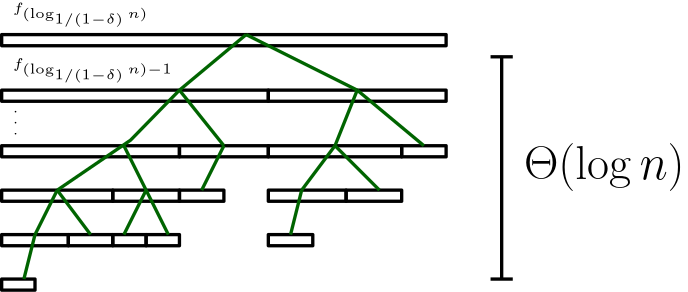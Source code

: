 <?xml version="1.0"?>
<!DOCTYPE ipe SYSTEM "ipe.dtd">
<ipe version="70212" creator="Ipe 7.2.12">
<info created="D:20200511154346" modified="D:20200604224149"/>
<ipestyle name="basic">
<symbol name="arrow/arc(spx)">
<path stroke="sym-stroke" fill="sym-stroke" pen="sym-pen">
0 0 m
-1 0.333 l
-1 -0.333 l
h
</path>
</symbol>
<symbol name="arrow/farc(spx)">
<path stroke="sym-stroke" fill="white" pen="sym-pen">
0 0 m
-1 0.333 l
-1 -0.333 l
h
</path>
</symbol>
<symbol name="arrow/ptarc(spx)">
<path stroke="sym-stroke" fill="sym-stroke" pen="sym-pen">
0 0 m
-1 0.333 l
-0.8 0 l
-1 -0.333 l
h
</path>
</symbol>
<symbol name="arrow/fptarc(spx)">
<path stroke="sym-stroke" fill="white" pen="sym-pen">
0 0 m
-1 0.333 l
-0.8 0 l
-1 -0.333 l
h
</path>
</symbol>
<symbol name="mark/circle(sx)" transformations="translations">
<path fill="sym-stroke">
0.6 0 0 0.6 0 0 e
0.4 0 0 0.4 0 0 e
</path>
</symbol>
<symbol name="mark/disk(sx)" transformations="translations">
<path fill="sym-stroke">
0.6 0 0 0.6 0 0 e
</path>
</symbol>
<symbol name="mark/fdisk(sfx)" transformations="translations">
<group>
<path fill="sym-fill">
0.5 0 0 0.5 0 0 e
</path>
<path fill="sym-stroke" fillrule="eofill">
0.6 0 0 0.6 0 0 e
0.4 0 0 0.4 0 0 e
</path>
</group>
</symbol>
<symbol name="mark/box(sx)" transformations="translations">
<path fill="sym-stroke" fillrule="eofill">
-0.6 -0.6 m
0.6 -0.6 l
0.6 0.6 l
-0.6 0.6 l
h
-0.4 -0.4 m
0.4 -0.4 l
0.4 0.4 l
-0.4 0.4 l
h
</path>
</symbol>
<symbol name="mark/square(sx)" transformations="translations">
<path fill="sym-stroke">
-0.6 -0.6 m
0.6 -0.6 l
0.6 0.6 l
-0.6 0.6 l
h
</path>
</symbol>
<symbol name="mark/fsquare(sfx)" transformations="translations">
<group>
<path fill="sym-fill">
-0.5 -0.5 m
0.5 -0.5 l
0.5 0.5 l
-0.5 0.5 l
h
</path>
<path fill="sym-stroke" fillrule="eofill">
-0.6 -0.6 m
0.6 -0.6 l
0.6 0.6 l
-0.6 0.6 l
h
-0.4 -0.4 m
0.4 -0.4 l
0.4 0.4 l
-0.4 0.4 l
h
</path>
</group>
</symbol>
<symbol name="mark/cross(sx)" transformations="translations">
<group>
<path fill="sym-stroke">
-0.43 -0.57 m
0.57 0.43 l
0.43 0.57 l
-0.57 -0.43 l
h
</path>
<path fill="sym-stroke">
-0.43 0.57 m
0.57 -0.43 l
0.43 -0.57 l
-0.57 0.43 l
h
</path>
</group>
</symbol>
<symbol name="arrow/fnormal(spx)">
<path stroke="sym-stroke" fill="white" pen="sym-pen">
0 0 m
-1 0.333 l
-1 -0.333 l
h
</path>
</symbol>
<symbol name="arrow/pointed(spx)">
<path stroke="sym-stroke" fill="sym-stroke" pen="sym-pen">
0 0 m
-1 0.333 l
-0.8 0 l
-1 -0.333 l
h
</path>
</symbol>
<symbol name="arrow/fpointed(spx)">
<path stroke="sym-stroke" fill="white" pen="sym-pen">
0 0 m
-1 0.333 l
-0.8 0 l
-1 -0.333 l
h
</path>
</symbol>
<symbol name="arrow/linear(spx)">
<path stroke="sym-stroke" pen="sym-pen">
-1 0.333 m
0 0 l
-1 -0.333 l
</path>
</symbol>
<symbol name="arrow/fdouble(spx)">
<path stroke="sym-stroke" fill="white" pen="sym-pen">
0 0 m
-1 0.333 l
-1 -0.333 l
h
-1 0 m
-2 0.333 l
-2 -0.333 l
h
</path>
</symbol>
<symbol name="arrow/double(spx)">
<path stroke="sym-stroke" fill="sym-stroke" pen="sym-pen">
0 0 m
-1 0.333 l
-1 -0.333 l
h
-1 0 m
-2 0.333 l
-2 -0.333 l
h
</path>
</symbol>
<pen name="heavier" value="0.8"/>
<pen name="fat" value="1.2"/>
<pen name="ultrafat" value="2"/>
<symbolsize name="large" value="5"/>
<symbolsize name="small" value="2"/>
<symbolsize name="tiny" value="1.1"/>
<arrowsize name="large" value="10"/>
<arrowsize name="small" value="5"/>
<arrowsize name="tiny" value="3"/>
<color name="red" value="1 0 0"/>
<color name="green" value="0 1 0"/>
<color name="blue" value="0 0 1"/>
<color name="yellow" value="1 1 0"/>
<color name="orange" value="1 0.647 0"/>
<color name="gold" value="1 0.843 0"/>
<color name="purple" value="0.627 0.125 0.941"/>
<color name="gray" value="0.745"/>
<color name="brown" value="0.647 0.165 0.165"/>
<color name="navy" value="0 0 0.502"/>
<color name="pink" value="1 0.753 0.796"/>
<color name="seagreen" value="0.18 0.545 0.341"/>
<color name="turquoise" value="0.251 0.878 0.816"/>
<color name="violet" value="0.933 0.51 0.933"/>
<color name="darkblue" value="0 0 0.545"/>
<color name="darkcyan" value="0 0.545 0.545"/>
<color name="darkgray" value="0.663"/>
<color name="darkgreen" value="0 0.392 0"/>
<color name="darkmagenta" value="0.545 0 0.545"/>
<color name="darkorange" value="1 0.549 0"/>
<color name="darkred" value="0.545 0 0"/>
<color name="lightblue" value="0.678 0.847 0.902"/>
<color name="lightcyan" value="0.878 1 1"/>
<color name="lightgray" value="0.827"/>
<color name="lightgreen" value="0.565 0.933 0.565"/>
<color name="lightyellow" value="1 1 0.878"/>
<dashstyle name="dashed" value="[4] 0"/>
<dashstyle name="dotted" value="[1 3] 0"/>
<dashstyle name="dash dotted" value="[4 2 1 2] 0"/>
<dashstyle name="dash dot dotted" value="[4 2 1 2 1 2] 0"/>
<textsize name="large" value="\large"/>
<textsize name="Large" value="\Large"/>
<textsize name="LARGE" value="\LARGE"/>
<textsize name="huge" value="\huge"/>
<textsize name="Huge" value="\Huge"/>
<textsize name="small" value="\small"/>
<textsize name="footnote" value="\footnotesize"/>
<textsize name="tiny" value="\tiny"/>
<textstyle name="center" begin="\begin{center}" end="\end{center}"/>
<textstyle name="itemize" begin="\begin{itemize}" end="\end{itemize}"/>
<textstyle name="item" begin="\begin{itemize}\item{}" end="\end{itemize}"/>
<gridsize name="4 pts" value="4"/>
<gridsize name="8 pts (~3 mm)" value="8"/>
<gridsize name="16 pts (~6 mm)" value="16"/>
<gridsize name="32 pts (~12 mm)" value="32"/>
<gridsize name="10 pts (~3.5 mm)" value="10"/>
<gridsize name="20 pts (~7 mm)" value="20"/>
<gridsize name="14 pts (~5 mm)" value="14"/>
<gridsize name="28 pts (~10 mm)" value="28"/>
<gridsize name="56 pts (~20 mm)" value="56"/>
<anglesize name="90 deg" value="90"/>
<anglesize name="60 deg" value="60"/>
<anglesize name="45 deg" value="45"/>
<anglesize name="30 deg" value="30"/>
<anglesize name="22.5 deg" value="22.5"/>
<opacity name="10%" value="0.1"/>
<opacity name="30%" value="0.3"/>
<opacity name="50%" value="0.5"/>
<opacity name="75%" value="0.75"/>
<tiling name="falling" angle="-60" step="4" width="1"/>
<tiling name="rising" angle="30" step="4" width="1"/>
</ipestyle>
<page>
<layer name="alpha"/>
<view layers="alpha" active="alpha"/>
<path layer="alpha" matrix="1 0 0 1 0 8" stroke="black" pen="fat">
176 720 m
176 716 l
336 716 l
336 720 l
h
</path>
<path matrix="1 0 0 1 0 4" stroke="black" pen="fat">
176 704 m
176 700 l
272 700 l
272 704 l
h
</path>
<path matrix="1 0 0 1 0 4" stroke="black" pen="fat">
272 704 m
272 700 l
336 700 l
336 704 l
h
</path>
<path stroke="black" pen="fat">
176 688 m
176 684 l
240 684 l
240 688 l
h
</path>
<path stroke="black" pen="fat">
240 688 m
240 684 l
272 684 l
272 688 l
h
</path>
<path stroke="black" pen="fat">
272 688 m
272 684 l
320 684 l
320 688 l
h
</path>
<path stroke="black" pen="fat">
320 688 m
320 684 l
336 684 l
336 688 l
h
</path>
<path stroke="black" pen="fat">
176 672 m
176 668 l
216 668 l
216 672 l
h
</path>
<path stroke="black" pen="fat">
216 672 m
216 668 l
240 668 l
240 672 l
h
</path>
<path stroke="black" pen="fat">
176 656 m
176 652 l
200 652 l
200 656 l
h
</path>
<path stroke="black" pen="fat">
200 656 m
200 652 l
216 652 l
216 656 l
h
</path>
<path stroke="black" pen="fat">
216 656 m
216 652 l
228 652 l
228 656 l
h
</path>
<path stroke="black" pen="fat">
228 656 m
228 652 l
240 652 l
240 656 l
h
</path>
<path stroke="black" pen="fat">
176 640 m
176 636 l
188 636 l
188 640 l
h
</path>
<path stroke="black" pen="fat">
240 672 m
240 668 l
256 668 l
256 672 l
h
</path>
<path stroke="black" pen="fat">
272 672 m
272 668 l
300 668 l
300 672 l
h
</path>
<path stroke="black" pen="fat">
300 672 m
300 668 l
320 668 l
320 672 l
h
</path>
<path stroke="black" pen="fat">
272 656 m
272 652 l
288 652 l
288 656 l
h
</path>
<path matrix="1 0 0 1.25 4 -172" stroke="darkgreen" pen="fat">
260 720 m
236 704 l
236 704 l
</path>
<path matrix="1.1 0 0 1.125 -19.6 -84" stroke="darkgreen" pen="fat">
236 704 m
220 688 l
196 672 l
</path>
<path stroke="darkgreen" pen="fat">
196 672 m
188 656 l
</path>
<path stroke="darkgreen" pen="fat">
188 656 m
184 640 l
</path>
<path stroke="darkgreen" pen="fat">
196 672 m
208 656 l
</path>
<path stroke="darkgreen" pen="fat">
220 688 m
228 672 l
</path>
<path stroke="darkgreen" pen="fat">
256 688 m
248 672 l
</path>
<path stroke="darkgreen" pen="fat">
228 672 m
220 656 l
220 656 l
220 656 l
</path>
<path stroke="darkgreen" pen="fat">
228 672 m
236 656 l
</path>
<path matrix="0.909091 0 0 1.25 27.6364 -172" stroke="darkgreen" pen="fat">
260 720 m
304 704 l
</path>
<path matrix="0.8 0 0 1.25 51.2 -172" stroke="darkgreen" pen="fat">
236 704 m
256 688 l
</path>
<path matrix="1 0 0 1.25 0 -172" stroke="darkgreen" pen="fat">
304 704 m
296 688 l
</path>
<path matrix="1 0 0 1.25 0 -172" stroke="darkgreen" pen="fat">
304 704 m
328 688 l
</path>
<path stroke="darkgreen" pen="fat">
296 688 m
284 672 l
</path>
<path stroke="darkgreen" pen="fat">
296 688 m
312 672 l
</path>
<path stroke="darkgreen" pen="fat">
284 672 m
280 656 l
</path>
<path stroke="black" pen="fat">
352 720 m
360 720 l
</path>
<path stroke="black" pen="fat">
356 720 m
356 640 l
</path>
<path stroke="black" pen="fat">
352 640 m
360 640 l
</path>
<text matrix="1 0 0 1 0 -4" transformations="translations" pos="364 680" stroke="black" type="label" width="57.83" height="12.896" depth="4.29" valign="baseline" size="LARGE" style="math">\Theta(\log n)</text>
<text matrix="1 0 0 1 -4 8" transformations="translations" pos="184 728" stroke="black" type="label" width="48.943" height="3.455" depth="5.29" valign="baseline" size="tiny" style="math">f_{(\log_{1/(1-\delta)} n)}</text>
<text matrix="1 0 0 1 -4 -12" transformations="translations" pos="184 728" stroke="black" type="label" width="57.729" height="3.455" depth="5.29" valign="baseline" size="tiny" style="math">f_{(\log_{1/(1-\delta)} n)-1} </text>
<text matrix="1 0 0 1 -4 -36" transformations="translations" pos="184 728" stroke="black" type="label" width="2.006" height="14.557" depth="0" valign="baseline" size="tiny" style="math">\vdots</text>
</page>
</ipe>
